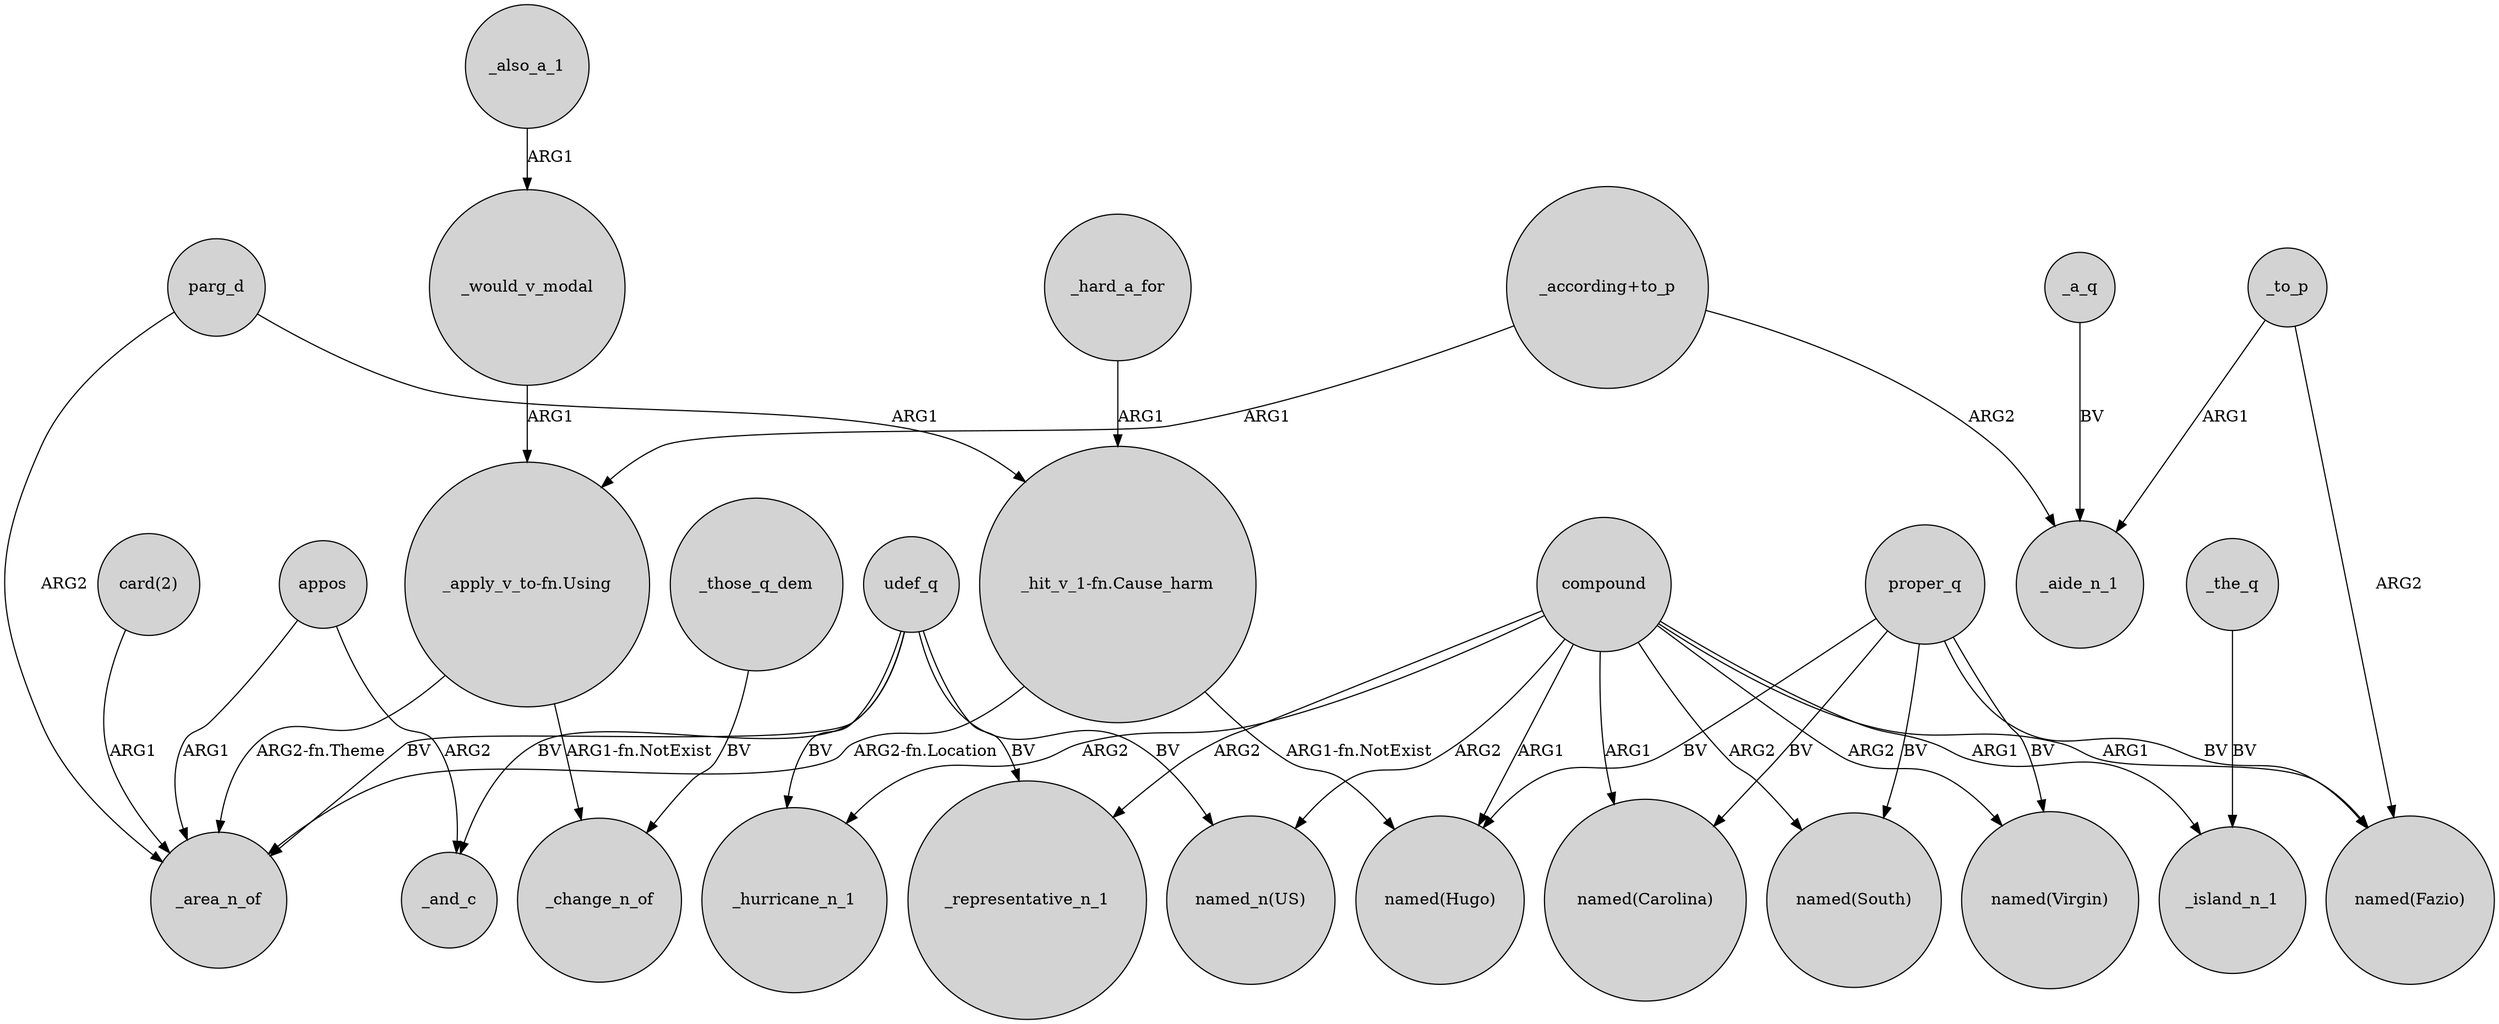 digraph {
	node [shape=circle style=filled]
	compound -> "named(South)" [label=ARG2]
	_those_q_dem -> _change_n_of [label=BV]
	_the_q -> _island_n_1 [label=BV]
	udef_q -> "named_n(US)" [label=BV]
	parg_d -> _area_n_of [label=ARG2]
	appos -> _area_n_of [label=ARG1]
	compound -> "named(Hugo)" [label=ARG1]
	_hard_a_for -> "_hit_v_1-fn.Cause_harm" [label=ARG1]
	"_apply_v_to-fn.Using" -> _change_n_of [label="ARG1-fn.NotExist"]
	_to_p -> "named(Fazio)" [label=ARG2]
	"card(2)" -> _area_n_of [label=ARG1]
	proper_q -> "named(Fazio)" [label=BV]
	_a_q -> _aide_n_1 [label=BV]
	compound -> "named_n(US)" [label=ARG2]
	proper_q -> "named(Virgin)" [label=BV]
	_would_v_modal -> "_apply_v_to-fn.Using" [label=ARG1]
	"_according+to_p" -> _aide_n_1 [label=ARG2]
	compound -> _representative_n_1 [label=ARG2]
	udef_q -> _hurricane_n_1 [label=BV]
	_also_a_1 -> _would_v_modal [label=ARG1]
	appos -> _and_c [label=ARG2]
	"_hit_v_1-fn.Cause_harm" -> "named(Hugo)" [label="ARG1-fn.NotExist"]
	compound -> "named(Carolina)" [label=ARG1]
	compound -> "named(Fazio)" [label=ARG1]
	udef_q -> _representative_n_1 [label=BV]
	proper_q -> "named(Hugo)" [label=BV]
	compound -> _island_n_1 [label=ARG1]
	"_apply_v_to-fn.Using" -> _area_n_of [label="ARG2-fn.Theme"]
	parg_d -> "_hit_v_1-fn.Cause_harm" [label=ARG1]
	_to_p -> _aide_n_1 [label=ARG1]
	compound -> _hurricane_n_1 [label=ARG2]
	proper_q -> "named(Carolina)" [label=BV]
	"_according+to_p" -> "_apply_v_to-fn.Using" [label=ARG1]
	udef_q -> _area_n_of [label=BV]
	"_hit_v_1-fn.Cause_harm" -> _area_n_of [label="ARG2-fn.Location"]
	udef_q -> _and_c [label=BV]
	proper_q -> "named(South)" [label=BV]
	compound -> "named(Virgin)" [label=ARG2]
}
